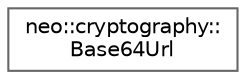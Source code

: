 digraph "Graphical Class Hierarchy"
{
 // LATEX_PDF_SIZE
  bgcolor="transparent";
  edge [fontname=Helvetica,fontsize=10,labelfontname=Helvetica,labelfontsize=10];
  node [fontname=Helvetica,fontsize=10,shape=box,height=0.2,width=0.4];
  rankdir="LR";
  Node0 [id="Node000000",label="neo::cryptography::\lBase64Url",height=0.2,width=0.4,color="grey40", fillcolor="white", style="filled",URL="$classneo_1_1cryptography_1_1_base64_url.html",tooltip="Provides Base64Url encoding and decoding functionality."];
}
